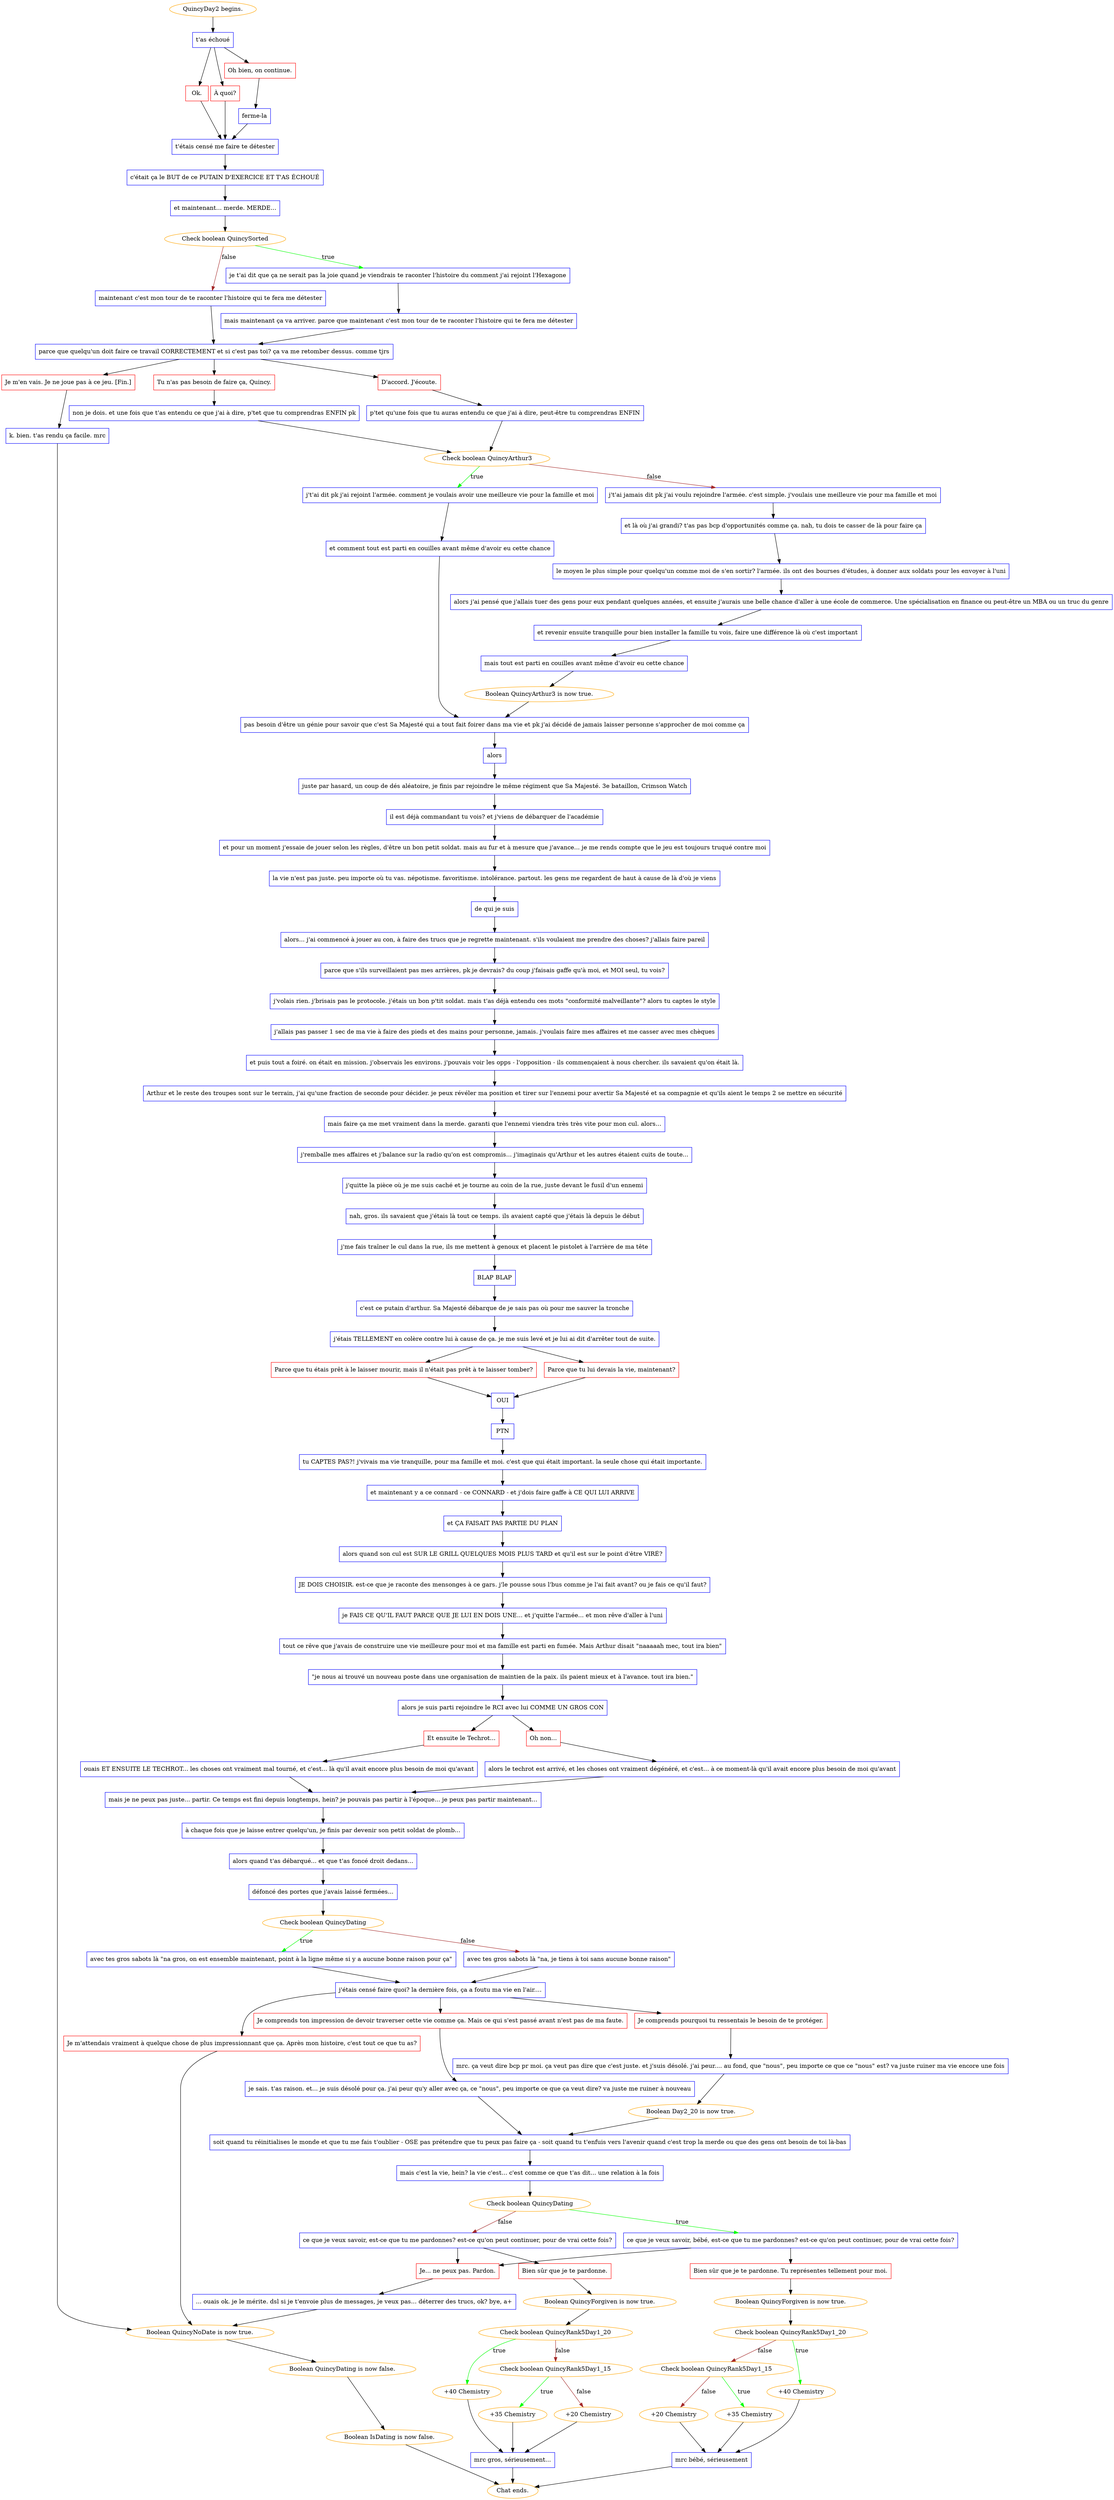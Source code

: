 digraph {
	"QuincyDay2 begins." [color=orange];
		"QuincyDay2 begins." -> j2602089457;
	j2602089457 [label="t'as échoué",shape=box,color=blue];
		j2602089457 -> j363165731;
		j2602089457 -> j1695333739;
		j2602089457 -> j3095206739;
	j363165731 [label="Ok.",shape=box,color=red];
		j363165731 -> j1653492102;
	j1695333739 [label="À quoi?",shape=box,color=red];
		j1695333739 -> j1653492102;
	j3095206739 [label="Oh bien, on continue.",shape=box,color=red];
		j3095206739 -> j1788256087;
	j1653492102 [label="t'étais censé me faire te détester",shape=box,color=blue];
		j1653492102 -> j1392548596;
	j1788256087 [label="ferme-la",shape=box,color=blue];
		j1788256087 -> j1653492102;
	j1392548596 [label="c'était ça le BUT de ce PUTAIN D'EXERCICE ET T'AS ÉCHOUÉ",shape=box,color=blue];
		j1392548596 -> j1526739743;
	j1526739743 [label="et maintenant... merde. MERDE...",shape=box,color=blue];
		j1526739743 -> j2193849171;
	j2193849171 [label="Check boolean QuincySorted",color=orange];
		j2193849171 -> j1954961501 [label=true,color=green];
		j2193849171 -> j3826797063 [label=false,color=brown];
	j1954961501 [label="je t'ai dit que ça ne serait pas la joie quand je viendrais te raconter l'histoire du comment j'ai rejoint l'Hexagone",shape=box,color=blue];
		j1954961501 -> j4281170062;
	j3826797063 [label="maintenant c'est mon tour de te raconter l'histoire qui te fera me détester",shape=box,color=blue];
		j3826797063 -> j3674384073;
	j4281170062 [label="mais maintenant ça va arriver. parce que maintenant c'est mon tour de te raconter l'histoire qui te fera me détester",shape=box,color=blue];
		j4281170062 -> j3674384073;
	j3674384073 [label="parce que quelqu'un doit faire ce travail CORRECTEMENT et si c'est pas toi? ça va me retomber dessus. comme tjrs",shape=box,color=blue];
		j3674384073 -> j2019189531;
		j3674384073 -> j2291205634;
		j3674384073 -> j3987470590;
	j2019189531 [label="D'accord. J'écoute.",shape=box,color=red];
		j2019189531 -> j2146322963;
	j2291205634 [label="Tu n'as pas besoin de faire ça, Quincy.",shape=box,color=red];
		j2291205634 -> j2147631060;
	j3987470590 [label="Je m'en vais. Je ne joue pas à ce jeu. [Fin.]",shape=box,color=red];
		j3987470590 -> j2821721917;
	j2146322963 [label="p'tet qu'une fois que tu auras entendu ce que j'ai à dire, peut-être tu comprendras ENFIN",shape=box,color=blue];
		j2146322963 -> j217359542;
	j2147631060 [label="non je dois. et une fois que t'as entendu ce que j'ai à dire, p'tet que tu comprendras ENFIN pk",shape=box,color=blue];
		j2147631060 -> j217359542;
	j2821721917 [label="k. bien. t'as rendu ça facile. mrc",shape=box,color=blue];
		j2821721917 -> j3567260245;
	j217359542 [label="Check boolean QuincyArthur3",color=orange];
		j217359542 -> j2730463047 [label=true,color=green];
		j217359542 -> j2352550189 [label=false,color=brown];
	j3567260245 [label="Boolean QuincyNoDate is now true.",color=orange];
		j3567260245 -> j3990685114;
	j2730463047 [label="j't'ai dit pk j'ai rejoint l'armée. comment je voulais avoir une meilleure vie pour la famille et moi",shape=box,color=blue];
		j2730463047 -> j3613420585;
	j2352550189 [label="j't'ai jamais dit pk j'ai voulu rejoindre l'armée. c'est simple. j'voulais une meilleure vie pour ma famille et moi",shape=box,color=blue];
		j2352550189 -> j3721112654;
	j3990685114 [label="Boolean QuincyDating is now false.",color=orange];
		j3990685114 -> j178902881;
	j3613420585 [label="et comment tout est parti en couilles avant même d'avoir eu cette chance",shape=box,color=blue];
		j3613420585 -> j2398876032;
	j3721112654 [label="et là où j'ai grandi? t'as pas bcp d'opportunités comme ça. nah, tu dois te casser de là pour faire ça",shape=box,color=blue];
		j3721112654 -> j1441742294;
	j178902881 [label="Boolean IsDating is now false.",color=orange];
		j178902881 -> "Chat ends.";
	j2398876032 [label="pas besoin d'être un génie pour savoir que c'est Sa Majesté qui a tout fait foirer dans ma vie et pk j'ai décidé de jamais laisser personne s'approcher de moi comme ça",shape=box,color=blue];
		j2398876032 -> j3983361800;
	j1441742294 [label="le moyen le plus simple pour quelqu'un comme moi de s'en sortir? l'armée. ils ont des bourses d'études, à donner aux soldats pour les envoyer à l'uni",shape=box,color=blue];
		j1441742294 -> j445456803;
	"Chat ends." [color=orange];
	j3983361800 [label="alors",shape=box,color=blue];
		j3983361800 -> j1450503228;
	j445456803 [label="alors j'ai pensé que j'allais tuer des gens pour eux pendant quelques années, et ensuite j'aurais une belle chance d'aller à une école de commerce. Une spécialisation en finance ou peut-être un MBA ou un truc du genre",shape=box,color=blue];
		j445456803 -> j428426859;
	j1450503228 [label="juste par hasard, un coup de dés aléatoire, je finis par rejoindre le même régiment que Sa Majesté. 3e bataillon, Crimson Watch",shape=box,color=blue];
		j1450503228 -> j2009673581;
	j428426859 [label="et revenir ensuite tranquille pour bien installer la famille tu vois, faire une différence là où c'est important",shape=box,color=blue];
		j428426859 -> j887778941;
	j2009673581 [label="il est déjà commandant tu vois? et j'viens de débarquer de l'académie",shape=box,color=blue];
		j2009673581 -> j2672609706;
	j887778941 [label="mais tout est parti en couilles avant même d'avoir eu cette chance",shape=box,color=blue];
		j887778941 -> j2841576156;
	j2672609706 [label="et pour un moment j'essaie de jouer selon les règles, d'être un bon petit soldat. mais au fur et à mesure que j'avance... je me rends compte que le jeu est toujours truqué contre moi",shape=box,color=blue];
		j2672609706 -> j3432886306;
	j2841576156 [label="Boolean QuincyArthur3 is now true.",color=orange];
		j2841576156 -> j2398876032;
	j3432886306 [label="la vie n'est pas juste. peu importe où tu vas. népotisme. favoritisme. intolérance. partout. les gens me regardent de haut à cause de là d'où je viens",shape=box,color=blue];
		j3432886306 -> j395547864;
	j395547864 [label="de qui je suis",shape=box,color=blue];
		j395547864 -> j3397005190;
	j3397005190 [label="alors... j'ai commencé à jouer au con, à faire des trucs que je regrette maintenant. s'ils voulaient me prendre des choses? j'allais faire pareil",shape=box,color=blue];
		j3397005190 -> j3068826844;
	j3068826844 [label="parce que s'ils surveillaient pas mes arrières, pk je devrais? du coup j'faisais gaffe qu'à moi, et MOI seul, tu vois?",shape=box,color=blue];
		j3068826844 -> j2656586875;
	j2656586875 [label="j'volais rien. j'brisais pas le protocole. j'étais un bon p'tit soldat. mais t'as déjà entendu ces mots \"conformité malveillante\"? alors tu captes le style",shape=box,color=blue];
		j2656586875 -> j3859024864;
	j3859024864 [label="j'allais pas passer 1 sec de ma vie à faire des pieds et des mains pour personne, jamais. j'voulais faire mes affaires et me casser avec mes chèques",shape=box,color=blue];
		j3859024864 -> j3205349401;
	j3205349401 [label="et puis tout a foiré. on était en mission. j'observais les environs. j'pouvais voir les opps - l'opposition - ils commençaient à nous chercher. ils savaient qu'on était là.",shape=box,color=blue];
		j3205349401 -> j1585222903;
	j1585222903 [label="Arthur et le reste des troupes sont sur le terrain, j'ai qu'une fraction de seconde pour décider. je peux révéler ma position et tirer sur l'ennemi pour avertir Sa Majesté et sa compagnie et qu'ils aient le temps 2 se mettre en sécurité",shape=box,color=blue];
		j1585222903 -> j264788059;
	j264788059 [label="mais faire ça me met vraiment dans la merde. garanti que l'ennemi viendra très très vite pour mon cul. alors...",shape=box,color=blue];
		j264788059 -> j3407920050;
	j3407920050 [label="j'remballe mes affaires et j'balance sur la radio qu'on est compromis... j'imaginais qu'Arthur et les autres étaient cuits de toute...",shape=box,color=blue];
		j3407920050 -> j2009573001;
	j2009573001 [label="j'quitte la pièce où je me suis caché et je tourne au coin de la rue, juste devant le fusil d'un ennemi",shape=box,color=blue];
		j2009573001 -> j1429695204;
	j1429695204 [label="nah, gros. ils savaient que j'étais là tout ce temps. ils avaient capté que j'étais là depuis le début",shape=box,color=blue];
		j1429695204 -> j2608411815;
	j2608411815 [label="j'me fais traîner le cul dans la rue, ils me mettent à genoux et placent le pistolet à l'arrière de ma tête",shape=box,color=blue];
		j2608411815 -> j4104499310;
	j4104499310 [label="BLAP BLAP",shape=box,color=blue];
		j4104499310 -> j758477749;
	j758477749 [label="c'est ce putain d'arthur. Sa Majesté débarque de je sais pas où pour me sauver la tronche",shape=box,color=blue];
		j758477749 -> j318450122;
	j318450122 [label="j'étais TELLEMENT en colère contre lui à cause de ça. je me suis levé et je lui ai dit d'arrêter tout de suite.",shape=box,color=blue];
		j318450122 -> j125262709;
		j318450122 -> j3516711776;
	j125262709 [label="Parce que tu étais prêt à le laisser mourir, mais il n'était pas prêt à te laisser tomber?",shape=box,color=red];
		j125262709 -> j4029642736;
	j3516711776 [label="Parce que tu lui devais la vie, maintenant?",shape=box,color=red];
		j3516711776 -> j4029642736;
	j4029642736 [label="OUI",shape=box,color=blue];
		j4029642736 -> j4220031749;
	j4220031749 [label="PTN",shape=box,color=blue];
		j4220031749 -> j390385599;
	j390385599 [label="tu CAPTES PAS?! j'vivais ma vie tranquille, pour ma famille et moi. c'est que qui était important. la seule chose qui était importante.",shape=box,color=blue];
		j390385599 -> j730430083;
	j730430083 [label="et maintenant y a ce connard - ce CONNARD - et j'dois faire gaffe à CE QUI LUI ARRIVE",shape=box,color=blue];
		j730430083 -> j3489715007;
	j3489715007 [label="et ÇA FAISAIT PAS PARTIE DU PLAN",shape=box,color=blue];
		j3489715007 -> j611988221;
	j611988221 [label="alors quand son cul est SUR LE GRILL QUELQUES MOIS PLUS TARD et qu'il est sur le point d'être VIRÉ?",shape=box,color=blue];
		j611988221 -> j2565173618;
	j2565173618 [label="JE DOIS CHOISIR. est-ce que je raconte des mensonges à ce gars. j'le pousse sous l'bus comme je l'ai fait avant? ou je fais ce qu'il faut?",shape=box,color=blue];
		j2565173618 -> j167015003;
	j167015003 [label="je FAIS CE QU'IL FAUT PARCE QUE JE LUI EN DOIS UNE... et j'quitte l'armée... et mon rêve d'aller à l'uni",shape=box,color=blue];
		j167015003 -> j550621108;
	j550621108 [label="tout ce rêve que j'avais de construire une vie meilleure pour moi et ma famille est parti en fumée. Mais Arthur disait \"naaaaah mec, tout ira bien\"",shape=box,color=blue];
		j550621108 -> j4285837055;
	j4285837055 [label="\"je nous ai trouvé un nouveau poste dans une organisation de maintien de la paix. ils paient mieux et à l'avance. tout ira bien.\"",shape=box,color=blue];
		j4285837055 -> j852602157;
	j852602157 [label="alors je suis parti rejoindre le RCI avec lui COMME UN GROS CON",shape=box,color=blue];
		j852602157 -> j1588270185;
		j852602157 -> j2278583193;
	j1588270185 [label="Et ensuite le Techrot...",shape=box,color=red];
		j1588270185 -> j2586438655;
	j2278583193 [label="Oh non...",shape=box,color=red];
		j2278583193 -> j949298760;
	j2586438655 [label="ouais ET ENSUITE LE TECHROT... les choses ont vraiment mal tourné, et c'est... là qu'il avait encore plus besoin de moi qu'avant",shape=box,color=blue];
		j2586438655 -> j257822506;
	j949298760 [label="alors le techrot est arrivé, et les choses ont vraiment dégénéré, et c'est... à ce moment-là qu'il avait encore plus besoin de moi qu'avant",shape=box,color=blue];
		j949298760 -> j257822506;
	j257822506 [label="mais je ne peux pas juste... partir. Ce temps est fini depuis longtemps, hein? je pouvais pas partir à l'époque... je peux pas partir maintenant...",shape=box,color=blue];
		j257822506 -> j586113018;
	j586113018 [label="à chaque fois que je laisse entrer quelqu'un, je finis par devenir son petit soldat de plomb...",shape=box,color=blue];
		j586113018 -> j5957802;
	j5957802 [label="alors quand t'as débarqué... et que t'as foncé droit dedans...",shape=box,color=blue];
		j5957802 -> j3690447177;
	j3690447177 [label="défoncé des portes que j'avais laissé fermées...",shape=box,color=blue];
		j3690447177 -> j3896065295;
	j3896065295 [label="Check boolean QuincyDating",color=orange];
		j3896065295 -> j2340880271 [label=true,color=green];
		j3896065295 -> j3496802132 [label=false,color=brown];
	j2340880271 [label="avec tes gros sabots là \"na gros, on est ensemble maintenant, point à la ligne même si y a aucune bonne raison pour ça\"",shape=box,color=blue];
		j2340880271 -> j2725220892;
	j3496802132 [label="avec tes gros sabots là \"na, je tiens à toi sans aucune bonne raison\"",shape=box,color=blue];
		j3496802132 -> j2725220892;
	j2725220892 [label="j'étais censé faire quoi? la dernière fois, ça a foutu ma vie en l'air....",shape=box,color=blue];
		j2725220892 -> j1994422914;
		j2725220892 -> j1547346384;
		j2725220892 -> j1576948321;
	j1994422914 [label="Je comprends ton impression de devoir traverser cette vie comme ça. Mais ce qui s'est passé avant n'est pas de ma faute.",shape=box,color=red];
		j1994422914 -> j1557900860;
	j1547346384 [label="Je comprends pourquoi tu ressentais le besoin de te protéger.",shape=box,color=red];
		j1547346384 -> j2335596131;
	j1576948321 [label="Je m'attendais vraiment à quelque chose de plus impressionnant que ça. Après mon histoire, c'est tout ce que tu as?",shape=box,color=red];
		j1576948321 -> j3567260245;
	j1557900860 [label="je sais. t'as raison. et... je suis désolé pour ça. j'ai peur qu'y aller avec ça, ce \"nous\", peu importe ce que ça veut dire? va juste me ruiner à nouveau",shape=box,color=blue];
		j1557900860 -> j2603933623;
	j2335596131 [label="mrc. ça veut dire bcp pr moi. ça veut pas dire que c'est juste. et j'suis désolé. j'ai peur.... au fond, que \"nous\", peu importe ce que ce \"nous\" est? va juste ruiner ma vie encore une fois",shape=box,color=blue];
		j2335596131 -> j4021549362;
	j2603933623 [label="soit quand tu réinitialises le monde et que tu me fais t'oublier - OSE pas prétendre que tu peux pas faire ça - soit quand tu t'enfuis vers l'avenir quand c'est trop la merde ou que des gens ont besoin de toi là-bas",shape=box,color=blue];
		j2603933623 -> j691663643;
	j4021549362 [label="Boolean Day2_20 is now true.",color=orange];
		j4021549362 -> j2603933623;
	j691663643 [label="mais c'est la vie, hein? la vie c'est... c'est comme ce que t'as dit... une relation à la fois",shape=box,color=blue];
		j691663643 -> j1761599365;
	j1761599365 [label="Check boolean QuincyDating",color=orange];
		j1761599365 -> j2939068875 [label=true,color=green];
		j1761599365 -> j4034675113 [label=false,color=brown];
	j2939068875 [label="ce que je veux savoir, bébé, est-ce que tu me pardonnes? est-ce qu'on peut continuer, pour de vrai cette fois?",shape=box,color=blue];
		j2939068875 -> j2986524049;
		j2939068875 -> j3363547358;
	j4034675113 [label="ce que je veux savoir, est-ce que tu me pardonnes? est-ce qu'on peut continuer, pour de vrai cette fois?",shape=box,color=blue];
		j4034675113 -> j2614803971;
		j4034675113 -> j3363547358;
	j2986524049 [label="Bien sûr que je te pardonne. Tu représentes tellement pour moi.",shape=box,color=red];
		j2986524049 -> j2050425405;
	j3363547358 [label="Je... ne peux pas. Pardon.",shape=box,color=red];
		j3363547358 -> j888236243;
	j2614803971 [label="Bien sûr que je te pardonne.",shape=box,color=red];
		j2614803971 -> j4228402386;
	j2050425405 [label="Boolean QuincyForgiven is now true.",color=orange];
		j2050425405 -> j2323138538;
	j888236243 [label="... ouais ok. je le mérite. dsl si je t'envoie plus de messages, je veux pas... déterrer des trucs, ok? bye, a+",shape=box,color=blue];
		j888236243 -> j3567260245;
	j4228402386 [label="Boolean QuincyForgiven is now true.",color=orange];
		j4228402386 -> j2247006792;
	j2323138538 [label="Check boolean QuincyRank5Day1_20",color=orange];
		j2323138538 -> j566002413 [label=true,color=green];
		j2323138538 -> j1605069734 [label=false,color=brown];
	j2247006792 [label="Check boolean QuincyRank5Day1_20",color=orange];
		j2247006792 -> j752210389 [label=true,color=green];
		j2247006792 -> j2464610710 [label=false,color=brown];
	j566002413 [label="+40 Chemistry",color=orange];
		j566002413 -> j98064599;
	j1605069734 [label="Check boolean QuincyRank5Day1_15",color=orange];
		j1605069734 -> j2921336946 [label=true,color=green];
		j1605069734 -> j303651393 [label=false,color=brown];
	j752210389 [label="+40 Chemistry",color=orange];
		j752210389 -> j1590533027;
	j2464610710 [label="Check boolean QuincyRank5Day1_15",color=orange];
		j2464610710 -> j690213535 [label=true,color=green];
		j2464610710 -> j1056354783 [label=false,color=brown];
	j98064599 [label="mrc bébé, sérieusement",shape=box,color=blue];
		j98064599 -> "Chat ends.";
	j2921336946 [label="+35 Chemistry",color=orange];
		j2921336946 -> j98064599;
	j303651393 [label="+20 Chemistry",color=orange];
		j303651393 -> j98064599;
	j1590533027 [label="mrc gros, sérieusement...",shape=box,color=blue];
		j1590533027 -> "Chat ends.";
	j690213535 [label="+35 Chemistry",color=orange];
		j690213535 -> j1590533027;
	j1056354783 [label="+20 Chemistry",color=orange];
		j1056354783 -> j1590533027;
}
